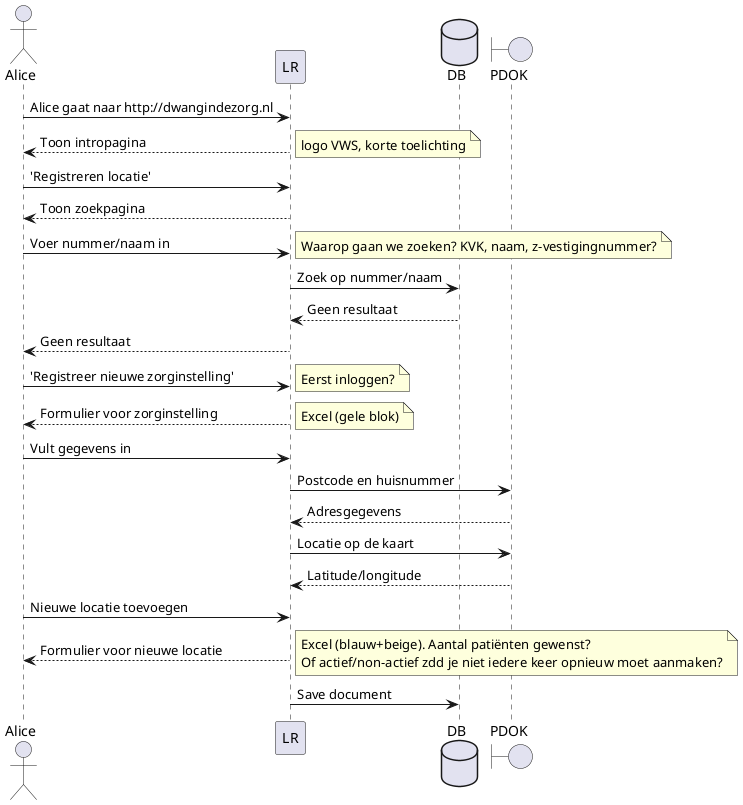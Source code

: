 @startuml Registreren van de eerste locatie
actor Alice
participant LR
database DB
boundary PDOK

Alice -> LR: Alice gaat naar http://dwangindezorg.nl
LR --> Alice: Toon intropagina
note right: logo VWS, korte toelichting
Alice -> LR: 'Registreren locatie'
LR --> Alice: Toon zoekpagina
Alice -> LR: Voer nummer/naam in
note right: Waarop gaan we zoeken? KVK, naam, z-vestigingnummer?
LR -> DB: Zoek op nummer/naam
DB --> LR: Geen resultaat
LR --> Alice: Geen resultaat
Alice -> LR: 'Registreer nieuwe zorginstelling'
note right: Eerst inloggen?
LR --> Alice: Formulier voor zorginstelling
note right: Excel (gele blok)
Alice -> LR: Vult gegevens in
LR -> PDOK: Postcode en huisnummer
PDOK --> LR: Adresgegevens
LR -> PDOK: Locatie op de kaart
PDOK --> LR: Latitude/longitude
Alice -> LR: Nieuwe locatie toevoegen
LR --> Alice: Formulier voor nieuwe locatie
note right: Excel (blauw+beige). Aantal patiënten gewenst?\nOf actief/non-actief zdd je niet iedere keer opnieuw moet aanmaken?
LR -> DB: Save document
@enduml

@startuml Zoeken van locaties op naam
actor Bob
participant LR
database DB

Bob -> LR: Bob gaat naar http://dwangindezorg.nl
LR --> Bob: Toon intropagina
Bob -> LR: 'Zoeken van locaties'
LR --> Bob: Toon zoekpagina
Bob -> LR: Voer nummer/naam in
note right: Waarop gaan we zoeken? KVK, naam, z-vestigingnummer?
LR -> DB: Zoek op nummer/naam/gemeente
DB --> LR: Resultaat
LR --> Bob: Lijst met resultaten
note right: Zorginstellingen of locaties?\nOok op de kaart?
Bob -> LR: Save als CSV
note right: Kolommen gescheiden met ; ipv ,
LR --> Bob: CSV file
@enduml

